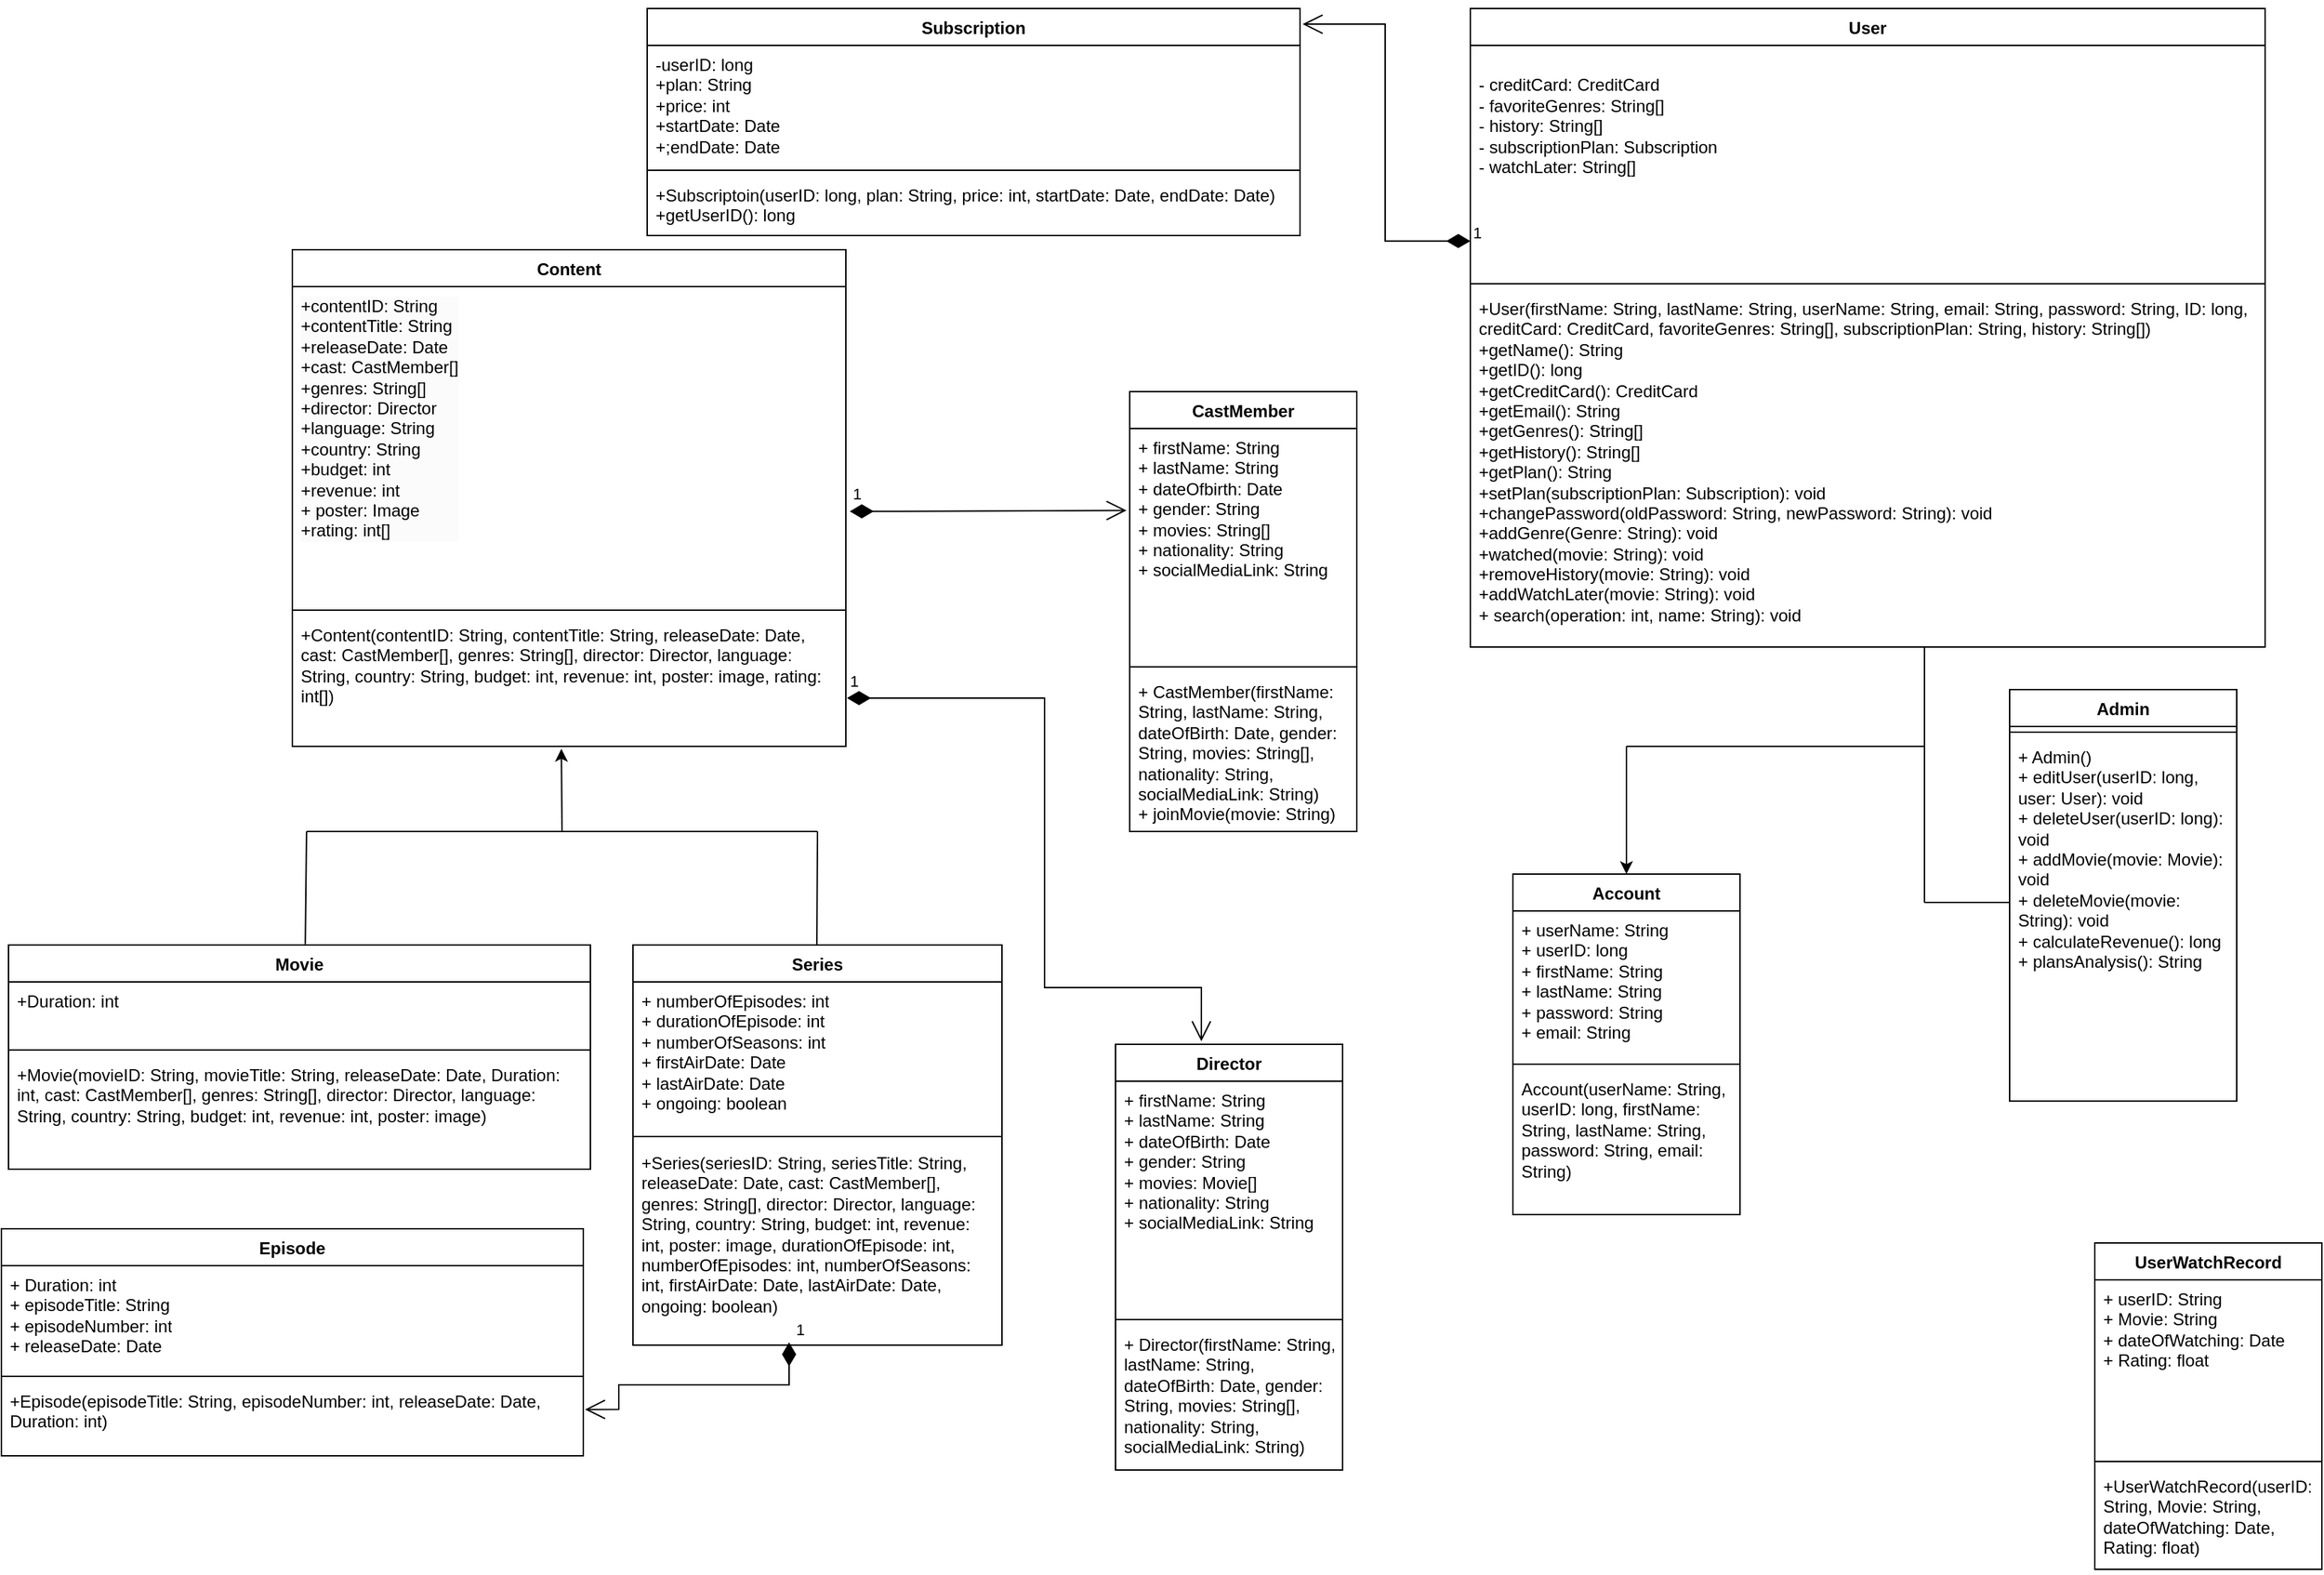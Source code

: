 <mxfile version="24.9.1">
  <diagram name="Page-1" id="9zU1XtcvFFmWDy-jE5Oj">
    <mxGraphModel grid="1" page="1" gridSize="10" guides="1" tooltips="1" connect="1" arrows="1" fold="1" pageScale="1" pageWidth="850" pageHeight="1100" math="0" shadow="0">
      <root>
        <mxCell id="0" />
        <mxCell id="1" parent="0" />
        <mxCell id="nbwgBH8t1MGItFkAhuZ3-1" value="User" style="swimlane;fontStyle=1;align=center;verticalAlign=top;childLayout=stackLayout;horizontal=1;startSize=26;horizontalStack=0;resizeParent=1;resizeParentMax=0;resizeLast=0;collapsible=1;marginBottom=0;whiteSpace=wrap;html=1;" vertex="1" parent="1">
          <mxGeometry x="200" y="50" width="560" height="450" as="geometry">
            <mxRectangle x="310" y="150" width="60" height="30" as="alternateBounds" />
          </mxGeometry>
        </mxCell>
        <mxCell id="nbwgBH8t1MGItFkAhuZ3-2" value="&lt;div&gt;&lt;br&gt;&lt;/div&gt;&lt;div&gt;- creditCard: CreditCard&lt;br&gt;&lt;/div&gt;&lt;div&gt;- favoriteGenres: String[]&lt;/div&gt;&lt;div&gt;- history: String[]&lt;/div&gt;&lt;div&gt;- subscriptionPlan: Subscription&lt;/div&gt;&lt;div&gt;- watchLater: String[]&lt;/div&gt;&lt;div style=&quot;display:none&quot; id=&quot;SDCloudData&quot;&gt;&lt;br&gt;&lt;/div&gt;" style="text;strokeColor=none;fillColor=none;align=left;verticalAlign=top;spacingLeft=4;spacingRight=4;overflow=hidden;rotatable=0;points=[[0,0.5],[1,0.5]];portConstraint=eastwest;whiteSpace=wrap;html=1;" vertex="1" parent="nbwgBH8t1MGItFkAhuZ3-1">
          <mxGeometry y="26" width="560" height="164" as="geometry" />
        </mxCell>
        <mxCell id="nbwgBH8t1MGItFkAhuZ3-3" value="" style="line;strokeWidth=1;fillColor=none;align=left;verticalAlign=middle;spacingTop=-1;spacingLeft=3;spacingRight=3;rotatable=0;labelPosition=right;points=[];portConstraint=eastwest;strokeColor=inherit;" vertex="1" parent="nbwgBH8t1MGItFkAhuZ3-1">
          <mxGeometry y="190" width="560" height="8" as="geometry" />
        </mxCell>
        <mxCell id="nbwgBH8t1MGItFkAhuZ3-4" value="&lt;div&gt;+User(firstName: String, lastName: String, userName: String, email: String, password: String, ID: long, creditCard: CreditCard, favoriteGenres: String[], subscriptionPlan: String, history: String[])&lt;/div&gt;&lt;div&gt;+getName(): String&lt;/div&gt;&lt;div&gt;+getID(): long&lt;/div&gt;&lt;div&gt;+getCreditCard(): CreditCard&lt;br&gt;&lt;/div&gt;&lt;div&gt;+getEmail(): String&lt;/div&gt;&lt;div&gt;+getGenres(): String[]&lt;/div&gt;&lt;div&gt;+getHistory(): String[]&lt;/div&gt;&lt;div&gt;+getPlan(): String&lt;br&gt;&lt;/div&gt;&lt;div&gt;+setPlan(subscriptionPlan: Subscription): void&lt;br&gt;&lt;/div&gt;&lt;div&gt;+changePassword(oldPassword: String, newPassword: String): void&lt;br&gt;&lt;/div&gt;&lt;div&gt;+addGenre(Genre: String): void&lt;/div&gt;&lt;div&gt;+watched(movie: String): void&lt;/div&gt;&lt;div&gt;+removeHistory(movie: String): void&lt;/div&gt;&lt;div&gt;+addWatchLater(movie: String): void&lt;br&gt;&lt;/div&gt;&lt;div&gt;+ search(operation: int, name: String): void&lt;/div&gt;&lt;div&gt;&lt;br&gt;&lt;/div&gt;" style="text;strokeColor=none;fillColor=none;align=left;verticalAlign=top;spacingLeft=4;spacingRight=4;overflow=hidden;rotatable=0;points=[[0,0.5],[1,0.5]];portConstraint=eastwest;whiteSpace=wrap;html=1;" vertex="1" parent="nbwgBH8t1MGItFkAhuZ3-1">
          <mxGeometry y="198" width="560" height="252" as="geometry" />
        </mxCell>
        <mxCell id="nbwgBH8t1MGItFkAhuZ3-7" value="Subscription" style="swimlane;fontStyle=1;align=center;verticalAlign=top;childLayout=stackLayout;horizontal=1;startSize=26;horizontalStack=0;resizeParent=1;resizeParentMax=0;resizeLast=0;collapsible=1;marginBottom=0;whiteSpace=wrap;html=1;" vertex="1" parent="1">
          <mxGeometry x="-380" y="50" width="460" height="160" as="geometry" />
        </mxCell>
        <mxCell id="nbwgBH8t1MGItFkAhuZ3-8" value="&lt;div&gt;-userID: long&lt;/div&gt;&lt;div&gt;+plan: String&lt;/div&gt;&lt;div&gt;+price: int&lt;/div&gt;&lt;div&gt;+startDate: Date&lt;/div&gt;&lt;div&gt;+;endDate: Date&lt;br&gt;&lt;/div&gt;" style="text;strokeColor=none;fillColor=none;align=left;verticalAlign=top;spacingLeft=4;spacingRight=4;overflow=hidden;rotatable=0;points=[[0,0.5],[1,0.5]];portConstraint=eastwest;whiteSpace=wrap;html=1;" vertex="1" parent="nbwgBH8t1MGItFkAhuZ3-7">
          <mxGeometry y="26" width="460" height="84" as="geometry" />
        </mxCell>
        <mxCell id="nbwgBH8t1MGItFkAhuZ3-9" value="" style="line;strokeWidth=1;fillColor=none;align=left;verticalAlign=middle;spacingTop=-1;spacingLeft=3;spacingRight=3;rotatable=0;labelPosition=right;points=[];portConstraint=eastwest;strokeColor=inherit;" vertex="1" parent="nbwgBH8t1MGItFkAhuZ3-7">
          <mxGeometry y="110" width="460" height="8" as="geometry" />
        </mxCell>
        <mxCell id="nbwgBH8t1MGItFkAhuZ3-10" value="&lt;div&gt;+Subscriptoin(userID: long, plan: String, price: int, startDate: Date, endDate: Date) &lt;br&gt;&lt;/div&gt;&lt;div&gt;+getUserID(): long&lt;/div&gt;" style="text;strokeColor=none;fillColor=none;align=left;verticalAlign=top;spacingLeft=4;spacingRight=4;overflow=hidden;rotatable=0;points=[[0,0.5],[1,0.5]];portConstraint=eastwest;whiteSpace=wrap;html=1;" vertex="1" parent="nbwgBH8t1MGItFkAhuZ3-7">
          <mxGeometry y="118" width="460" height="42" as="geometry" />
        </mxCell>
        <mxCell id="nbwgBH8t1MGItFkAhuZ3-23" value="1" style="endArrow=open;html=1;endSize=12;startArrow=diamondThin;startSize=14;startFill=1;edgeStyle=orthogonalEdgeStyle;align=left;verticalAlign=bottom;rounded=0;entryX=1.004;entryY=0.069;entryDx=0;entryDy=0;entryPerimeter=0;exitX=0;exitY=0.841;exitDx=0;exitDy=0;exitPerimeter=0;" edge="1" parent="1" target="nbwgBH8t1MGItFkAhuZ3-7" source="nbwgBH8t1MGItFkAhuZ3-2">
          <mxGeometry x="-1" y="3" relative="1" as="geometry">
            <mxPoint x="210.12" y="110" as="sourcePoint" />
            <mxPoint x="80.0" y="60.08" as="targetPoint" />
          </mxGeometry>
        </mxCell>
        <mxCell id="nbwgBH8t1MGItFkAhuZ3-25" value="Movie" style="swimlane;fontStyle=1;align=center;verticalAlign=top;childLayout=stackLayout;horizontal=1;startSize=26;horizontalStack=0;resizeParent=1;resizeParentMax=0;resizeLast=0;collapsible=1;marginBottom=0;whiteSpace=wrap;html=1;" vertex="1" parent="1">
          <mxGeometry x="-830" y="710" width="410" height="158" as="geometry" />
        </mxCell>
        <mxCell id="nbwgBH8t1MGItFkAhuZ3-26" value="&lt;div&gt;&lt;span style=&quot;background-color: initial;&quot;&gt;+Duration: int&lt;/span&gt;&lt;/div&gt;&lt;div&gt;&lt;br&gt;&lt;/div&gt;" style="text;strokeColor=none;fillColor=none;align=left;verticalAlign=top;spacingLeft=4;spacingRight=4;overflow=hidden;rotatable=0;points=[[0,0.5],[1,0.5]];portConstraint=eastwest;whiteSpace=wrap;html=1;" vertex="1" parent="nbwgBH8t1MGItFkAhuZ3-25">
          <mxGeometry y="26" width="410" height="44" as="geometry" />
        </mxCell>
        <mxCell id="nbwgBH8t1MGItFkAhuZ3-27" value="" style="line;strokeWidth=1;fillColor=none;align=left;verticalAlign=middle;spacingTop=-1;spacingLeft=3;spacingRight=3;rotatable=0;labelPosition=right;points=[];portConstraint=eastwest;strokeColor=inherit;" vertex="1" parent="nbwgBH8t1MGItFkAhuZ3-25">
          <mxGeometry y="70" width="410" height="8" as="geometry" />
        </mxCell>
        <mxCell id="nbwgBH8t1MGItFkAhuZ3-28" value="&lt;div&gt;+Movie(movieID: String, movieTitle: String, releaseDate: Date, Duration: int, cast: CastMember[], genres: String[], director: Director, language: String, country: String, budget: int, revenue: int, poster: image)&lt;/div&gt;&lt;div&gt;&lt;br&gt;&lt;/div&gt;" style="text;strokeColor=none;fillColor=none;align=left;verticalAlign=top;spacingLeft=4;spacingRight=4;overflow=hidden;rotatable=0;points=[[0,0.5],[1,0.5]];portConstraint=eastwest;whiteSpace=wrap;html=1;" vertex="1" parent="nbwgBH8t1MGItFkAhuZ3-25">
          <mxGeometry y="78" width="410" height="80" as="geometry" />
        </mxCell>
        <mxCell id="7Ozxp1BlVFNVMCUP24Y6-1" value="CastMember" style="swimlane;fontStyle=1;align=center;verticalAlign=top;childLayout=stackLayout;horizontal=1;startSize=26;horizontalStack=0;resizeParent=1;resizeParentMax=0;resizeLast=0;collapsible=1;marginBottom=0;whiteSpace=wrap;html=1;" vertex="1" parent="1">
          <mxGeometry x="-40" y="320" width="160" height="310" as="geometry" />
        </mxCell>
        <mxCell id="7Ozxp1BlVFNVMCUP24Y6-2" value="+ firstName: String&lt;div&gt;+ lastName: String&lt;/div&gt;&lt;div&gt;+ dateOfbirth: Date&lt;/div&gt;&lt;div&gt;+ gender: String&lt;/div&gt;&lt;div&gt;+ movies: String[]&lt;/div&gt;&lt;div&gt;+ nationality: String&lt;/div&gt;&lt;div&gt;+ socialMediaLink: String&lt;/div&gt;&lt;div&gt;&lt;br&gt;&lt;/div&gt;" style="text;strokeColor=none;fillColor=none;align=left;verticalAlign=top;spacingLeft=4;spacingRight=4;overflow=hidden;rotatable=0;points=[[0,0.5],[1,0.5]];portConstraint=eastwest;whiteSpace=wrap;html=1;" vertex="1" parent="7Ozxp1BlVFNVMCUP24Y6-1">
          <mxGeometry y="26" width="160" height="164" as="geometry" />
        </mxCell>
        <mxCell id="7Ozxp1BlVFNVMCUP24Y6-3" value="" style="line;strokeWidth=1;fillColor=none;align=left;verticalAlign=middle;spacingTop=-1;spacingLeft=3;spacingRight=3;rotatable=0;labelPosition=right;points=[];portConstraint=eastwest;strokeColor=inherit;" vertex="1" parent="7Ozxp1BlVFNVMCUP24Y6-1">
          <mxGeometry y="190" width="160" height="8" as="geometry" />
        </mxCell>
        <mxCell id="7Ozxp1BlVFNVMCUP24Y6-4" value="+ CastMember(firstName: String, lastName: String, dateOfBirth: Date, gender: String, movies: String[], nationality: String, socialMediaLink: String)&lt;div&gt;+ joinMovie(movie: String)&lt;br&gt;&lt;div&gt;&lt;br&gt;&lt;/div&gt;&lt;/div&gt;" style="text;strokeColor=none;fillColor=none;align=left;verticalAlign=top;spacingLeft=4;spacingRight=4;overflow=hidden;rotatable=0;points=[[0,0.5],[1,0.5]];portConstraint=eastwest;whiteSpace=wrap;html=1;" vertex="1" parent="7Ozxp1BlVFNVMCUP24Y6-1">
          <mxGeometry y="198" width="160" height="112" as="geometry" />
        </mxCell>
        <mxCell id="7Ozxp1BlVFNVMCUP24Y6-5" value="Director" style="swimlane;fontStyle=1;align=center;verticalAlign=top;childLayout=stackLayout;horizontal=1;startSize=26;horizontalStack=0;resizeParent=1;resizeParentMax=0;resizeLast=0;collapsible=1;marginBottom=0;whiteSpace=wrap;html=1;" vertex="1" parent="1">
          <mxGeometry x="-50" y="780" width="160" height="300" as="geometry" />
        </mxCell>
        <mxCell id="7Ozxp1BlVFNVMCUP24Y6-6" value="+ firstName: String&lt;div&gt;+ lastName: String&lt;/div&gt;&lt;div&gt;+ dateOfBirth: Date&lt;/div&gt;&lt;div&gt;+ gender: String&lt;/div&gt;&lt;div&gt;+ movies: Movie[]&lt;/div&gt;&lt;div&gt;+ nationality: String&lt;/div&gt;&lt;div&gt;+ socialMediaLink: String&lt;/div&gt;" style="text;strokeColor=none;fillColor=none;align=left;verticalAlign=top;spacingLeft=4;spacingRight=4;overflow=hidden;rotatable=0;points=[[0,0.5],[1,0.5]];portConstraint=eastwest;whiteSpace=wrap;html=1;" vertex="1" parent="7Ozxp1BlVFNVMCUP24Y6-5">
          <mxGeometry y="26" width="160" height="164" as="geometry" />
        </mxCell>
        <mxCell id="7Ozxp1BlVFNVMCUP24Y6-7" value="" style="line;strokeWidth=1;fillColor=none;align=left;verticalAlign=middle;spacingTop=-1;spacingLeft=3;spacingRight=3;rotatable=0;labelPosition=right;points=[];portConstraint=eastwest;strokeColor=inherit;" vertex="1" parent="7Ozxp1BlVFNVMCUP24Y6-5">
          <mxGeometry y="190" width="160" height="8" as="geometry" />
        </mxCell>
        <mxCell id="7Ozxp1BlVFNVMCUP24Y6-8" value="+ Director(firstName: String, lastName: String, dateOfBirth: Date, gender: String, movies: String[], nationality: String, socialMediaLink: String)&lt;div&gt;&lt;br&gt;&lt;/div&gt;" style="text;strokeColor=none;fillColor=none;align=left;verticalAlign=top;spacingLeft=4;spacingRight=4;overflow=hidden;rotatable=0;points=[[0,0.5],[1,0.5]];portConstraint=eastwest;whiteSpace=wrap;html=1;" vertex="1" parent="7Ozxp1BlVFNVMCUP24Y6-5">
          <mxGeometry y="198" width="160" height="102" as="geometry" />
        </mxCell>
        <mxCell id="7Ozxp1BlVFNVMCUP24Y6-12" value="UserWatchRecord" style="swimlane;fontStyle=1;align=center;verticalAlign=top;childLayout=stackLayout;horizontal=1;startSize=26;horizontalStack=0;resizeParent=1;resizeParentMax=0;resizeLast=0;collapsible=1;marginBottom=0;whiteSpace=wrap;html=1;" vertex="1" parent="1">
          <mxGeometry x="640" y="920" width="160" height="230" as="geometry" />
        </mxCell>
        <mxCell id="7Ozxp1BlVFNVMCUP24Y6-13" value="+ userID: String&lt;div&gt;+ Movie: String&lt;/div&gt;&lt;div&gt;+ dateOfWatching: Date&lt;/div&gt;&lt;div&gt;+ Rating: float&lt;/div&gt;" style="text;strokeColor=none;fillColor=none;align=left;verticalAlign=top;spacingLeft=4;spacingRight=4;overflow=hidden;rotatable=0;points=[[0,0.5],[1,0.5]];portConstraint=eastwest;whiteSpace=wrap;html=1;" vertex="1" parent="7Ozxp1BlVFNVMCUP24Y6-12">
          <mxGeometry y="26" width="160" height="124" as="geometry" />
        </mxCell>
        <mxCell id="7Ozxp1BlVFNVMCUP24Y6-14" value="" style="line;strokeWidth=1;fillColor=none;align=left;verticalAlign=middle;spacingTop=-1;spacingLeft=3;spacingRight=3;rotatable=0;labelPosition=right;points=[];portConstraint=eastwest;strokeColor=inherit;" vertex="1" parent="7Ozxp1BlVFNVMCUP24Y6-12">
          <mxGeometry y="150" width="160" height="8" as="geometry" />
        </mxCell>
        <mxCell id="7Ozxp1BlVFNVMCUP24Y6-15" value="+UserWatchRecord(userID: String, Movie: String, dateOfWatching: Date, Rating: float)" style="text;strokeColor=none;fillColor=none;align=left;verticalAlign=top;spacingLeft=4;spacingRight=4;overflow=hidden;rotatable=0;points=[[0,0.5],[1,0.5]];portConstraint=eastwest;whiteSpace=wrap;html=1;" vertex="1" parent="7Ozxp1BlVFNVMCUP24Y6-12">
          <mxGeometry y="158" width="160" height="72" as="geometry" />
        </mxCell>
        <mxCell id="7Ozxp1BlVFNVMCUP24Y6-16" value="Account" style="swimlane;fontStyle=1;align=center;verticalAlign=top;childLayout=stackLayout;horizontal=1;startSize=26;horizontalStack=0;resizeParent=1;resizeParentMax=0;resizeLast=0;collapsible=1;marginBottom=0;whiteSpace=wrap;html=1;" vertex="1" parent="1">
          <mxGeometry x="230" y="660" width="160" height="240" as="geometry" />
        </mxCell>
        <mxCell id="7Ozxp1BlVFNVMCUP24Y6-17" value="+ userName: String&lt;div&gt;+ userID: long&lt;/div&gt;&lt;div&gt;+ firstName: String&lt;/div&gt;&lt;div&gt;+ lastName: String&lt;/div&gt;&lt;div&gt;+ password: String&lt;/div&gt;&lt;div&gt;+ email: String&lt;/div&gt;" style="text;strokeColor=none;fillColor=none;align=left;verticalAlign=top;spacingLeft=4;spacingRight=4;overflow=hidden;rotatable=0;points=[[0,0.5],[1,0.5]];portConstraint=eastwest;whiteSpace=wrap;html=1;" vertex="1" parent="7Ozxp1BlVFNVMCUP24Y6-16">
          <mxGeometry y="26" width="160" height="104" as="geometry" />
        </mxCell>
        <mxCell id="7Ozxp1BlVFNVMCUP24Y6-18" value="" style="line;strokeWidth=1;fillColor=none;align=left;verticalAlign=middle;spacingTop=-1;spacingLeft=3;spacingRight=3;rotatable=0;labelPosition=right;points=[];portConstraint=eastwest;strokeColor=inherit;" vertex="1" parent="7Ozxp1BlVFNVMCUP24Y6-16">
          <mxGeometry y="130" width="160" height="8" as="geometry" />
        </mxCell>
        <mxCell id="7Ozxp1BlVFNVMCUP24Y6-19" value="Account(userName: String, userID: long, firstName: String, lastName: String, password: String, email: String)" style="text;strokeColor=none;fillColor=none;align=left;verticalAlign=top;spacingLeft=4;spacingRight=4;overflow=hidden;rotatable=0;points=[[0,0.5],[1,0.5]];portConstraint=eastwest;whiteSpace=wrap;html=1;" vertex="1" parent="7Ozxp1BlVFNVMCUP24Y6-16">
          <mxGeometry y="138" width="160" height="102" as="geometry" />
        </mxCell>
        <mxCell id="7Ozxp1BlVFNVMCUP24Y6-20" value="Admin" style="swimlane;fontStyle=1;align=center;verticalAlign=top;childLayout=stackLayout;horizontal=1;startSize=26;horizontalStack=0;resizeParent=1;resizeParentMax=0;resizeLast=0;collapsible=1;marginBottom=0;whiteSpace=wrap;html=1;" vertex="1" parent="1">
          <mxGeometry x="580" y="530" width="160" height="290" as="geometry" />
        </mxCell>
        <mxCell id="7Ozxp1BlVFNVMCUP24Y6-22" value="" style="line;strokeWidth=1;fillColor=none;align=left;verticalAlign=middle;spacingTop=-1;spacingLeft=3;spacingRight=3;rotatable=0;labelPosition=right;points=[];portConstraint=eastwest;strokeColor=inherit;" vertex="1" parent="7Ozxp1BlVFNVMCUP24Y6-20">
          <mxGeometry y="26" width="160" height="8" as="geometry" />
        </mxCell>
        <mxCell id="7Ozxp1BlVFNVMCUP24Y6-23" value="+ Admin()&lt;div&gt;+ editUser(userID: long, user: User): void&lt;/div&gt;&lt;div&gt;+ deleteUser(userID: long): void&lt;/div&gt;&lt;div&gt;+ addMovie(movie: Movie): void&lt;/div&gt;&lt;div&gt;+ deleteMovie(movie: String): void&lt;/div&gt;&lt;div&gt;+ calculateRevenue(): long&lt;/div&gt;&lt;div&gt;+ plansAnalysis(): String&amp;nbsp;&lt;/div&gt;" style="text;strokeColor=none;fillColor=none;align=left;verticalAlign=top;spacingLeft=4;spacingRight=4;overflow=hidden;rotatable=0;points=[[0,0.5],[1,0.5]];portConstraint=eastwest;whiteSpace=wrap;html=1;" vertex="1" parent="7Ozxp1BlVFNVMCUP24Y6-20">
          <mxGeometry y="34" width="160" height="256" as="geometry" />
        </mxCell>
        <mxCell id="EzwCkaY9uYodPQmVns6a-1" value="Content" style="swimlane;fontStyle=1;align=center;verticalAlign=top;childLayout=stackLayout;horizontal=1;startSize=26;horizontalStack=0;resizeParent=1;resizeParentMax=0;resizeLast=0;collapsible=1;marginBottom=0;whiteSpace=wrap;html=1;" vertex="1" parent="1">
          <mxGeometry x="-630" y="220" width="390" height="350" as="geometry" />
        </mxCell>
        <mxCell id="EzwCkaY9uYodPQmVns6a-2" value="&lt;div style=&quot;forced-color-adjust: none; color: rgb(0, 0, 0); font-family: Helvetica; font-size: 12px; font-style: normal; font-variant-ligatures: normal; font-variant-caps: normal; font-weight: 400; letter-spacing: normal; orphans: 2; text-align: left; text-indent: 0px; text-transform: none; widows: 2; word-spacing: 0px; -webkit-text-stroke-width: 0px; white-space: normal; background-color: rgb(251, 251, 251); text-decoration-thickness: initial; text-decoration-style: initial; text-decoration-color: initial;&quot;&gt;+contentID: String&lt;/div&gt;&lt;div style=&quot;forced-color-adjust: none; color: rgb(0, 0, 0); font-family: Helvetica; font-size: 12px; font-style: normal; font-variant-ligatures: normal; font-variant-caps: normal; font-weight: 400; letter-spacing: normal; orphans: 2; text-align: left; text-indent: 0px; text-transform: none; widows: 2; word-spacing: 0px; -webkit-text-stroke-width: 0px; white-space: normal; background-color: rgb(251, 251, 251); text-decoration-thickness: initial; text-decoration-style: initial; text-decoration-color: initial;&quot;&gt;+contentTitle: String&lt;/div&gt;&lt;div style=&quot;forced-color-adjust: none; color: rgb(0, 0, 0); font-family: Helvetica; font-size: 12px; font-style: normal; font-variant-ligatures: normal; font-variant-caps: normal; font-weight: 400; letter-spacing: normal; orphans: 2; text-align: left; text-indent: 0px; text-transform: none; widows: 2; word-spacing: 0px; -webkit-text-stroke-width: 0px; white-space: normal; background-color: rgb(251, 251, 251); text-decoration-thickness: initial; text-decoration-style: initial; text-decoration-color: initial;&quot;&gt;+releaseDate: Date&lt;/div&gt;&lt;div style=&quot;forced-color-adjust: none; color: rgb(0, 0, 0); font-family: Helvetica; font-size: 12px; font-style: normal; font-variant-ligatures: normal; font-variant-caps: normal; font-weight: 400; letter-spacing: normal; orphans: 2; text-align: left; text-indent: 0px; text-transform: none; widows: 2; word-spacing: 0px; -webkit-text-stroke-width: 0px; white-space: normal; background-color: rgb(251, 251, 251); text-decoration-thickness: initial; text-decoration-style: initial; text-decoration-color: initial;&quot;&gt;+cast: CastMember[]&lt;/div&gt;&lt;div style=&quot;forced-color-adjust: none; color: rgb(0, 0, 0); font-family: Helvetica; font-size: 12px; font-style: normal; font-variant-ligatures: normal; font-variant-caps: normal; font-weight: 400; letter-spacing: normal; orphans: 2; text-align: left; text-indent: 0px; text-transform: none; widows: 2; word-spacing: 0px; -webkit-text-stroke-width: 0px; white-space: normal; background-color: rgb(251, 251, 251); text-decoration-thickness: initial; text-decoration-style: initial; text-decoration-color: initial;&quot;&gt;+genres: String[]&lt;/div&gt;&lt;div style=&quot;forced-color-adjust: none; color: rgb(0, 0, 0); font-family: Helvetica; font-size: 12px; font-style: normal; font-variant-ligatures: normal; font-variant-caps: normal; font-weight: 400; letter-spacing: normal; orphans: 2; text-align: left; text-indent: 0px; text-transform: none; widows: 2; word-spacing: 0px; -webkit-text-stroke-width: 0px; white-space: normal; background-color: rgb(251, 251, 251); text-decoration-thickness: initial; text-decoration-style: initial; text-decoration-color: initial;&quot;&gt;+director: Director&lt;/div&gt;&lt;div style=&quot;forced-color-adjust: none; color: rgb(0, 0, 0); font-family: Helvetica; font-size: 12px; font-style: normal; font-variant-ligatures: normal; font-variant-caps: normal; font-weight: 400; letter-spacing: normal; orphans: 2; text-align: left; text-indent: 0px; text-transform: none; widows: 2; word-spacing: 0px; -webkit-text-stroke-width: 0px; white-space: normal; background-color: rgb(251, 251, 251); text-decoration-thickness: initial; text-decoration-style: initial; text-decoration-color: initial;&quot;&gt;+language: String&lt;/div&gt;&lt;div style=&quot;forced-color-adjust: none; color: rgb(0, 0, 0); font-family: Helvetica; font-size: 12px; font-style: normal; font-variant-ligatures: normal; font-variant-caps: normal; font-weight: 400; letter-spacing: normal; orphans: 2; text-align: left; text-indent: 0px; text-transform: none; widows: 2; word-spacing: 0px; -webkit-text-stroke-width: 0px; white-space: normal; background-color: rgb(251, 251, 251); text-decoration-thickness: initial; text-decoration-style: initial; text-decoration-color: initial;&quot;&gt;+country: String&lt;/div&gt;&lt;div style=&quot;forced-color-adjust: none; color: rgb(0, 0, 0); font-family: Helvetica; font-size: 12px; font-style: normal; font-variant-ligatures: normal; font-variant-caps: normal; font-weight: 400; letter-spacing: normal; orphans: 2; text-align: left; text-indent: 0px; text-transform: none; widows: 2; word-spacing: 0px; -webkit-text-stroke-width: 0px; white-space: normal; background-color: rgb(251, 251, 251); text-decoration-thickness: initial; text-decoration-style: initial; text-decoration-color: initial;&quot;&gt;+budget: int&lt;/div&gt;&lt;div style=&quot;forced-color-adjust: none; color: rgb(0, 0, 0); font-family: Helvetica; font-size: 12px; font-style: normal; font-variant-ligatures: normal; font-variant-caps: normal; font-weight: 400; letter-spacing: normal; orphans: 2; text-align: left; text-indent: 0px; text-transform: none; widows: 2; word-spacing: 0px; -webkit-text-stroke-width: 0px; white-space: normal; background-color: rgb(251, 251, 251); text-decoration-thickness: initial; text-decoration-style: initial; text-decoration-color: initial;&quot;&gt;+revenue: int&lt;/div&gt;&lt;div style=&quot;forced-color-adjust: none; color: rgb(0, 0, 0); font-family: Helvetica; font-size: 12px; font-style: normal; font-variant-ligatures: normal; font-variant-caps: normal; font-weight: 400; letter-spacing: normal; orphans: 2; text-align: left; text-indent: 0px; text-transform: none; widows: 2; word-spacing: 0px; -webkit-text-stroke-width: 0px; white-space: normal; background-color: rgb(251, 251, 251); text-decoration-thickness: initial; text-decoration-style: initial; text-decoration-color: initial;&quot;&gt;+ poster: Image&lt;/div&gt;&lt;div style=&quot;forced-color-adjust: none; color: rgb(0, 0, 0); font-family: Helvetica; font-size: 12px; font-style: normal; font-variant-ligatures: normal; font-variant-caps: normal; font-weight: 400; letter-spacing: normal; orphans: 2; text-align: left; text-indent: 0px; text-transform: none; widows: 2; word-spacing: 0px; -webkit-text-stroke-width: 0px; white-space: normal; background-color: rgb(251, 251, 251); text-decoration-thickness: initial; text-decoration-style: initial; text-decoration-color: initial;&quot;&gt;+rating: int[]&lt;/div&gt;&lt;div&gt;&lt;br&gt;&lt;/div&gt;" style="text;strokeColor=none;fillColor=none;align=left;verticalAlign=top;spacingLeft=4;spacingRight=4;overflow=hidden;rotatable=0;points=[[0,0.5],[1,0.5]];portConstraint=eastwest;whiteSpace=wrap;html=1;" vertex="1" parent="EzwCkaY9uYodPQmVns6a-1">
          <mxGeometry y="26" width="390" height="224" as="geometry" />
        </mxCell>
        <mxCell id="EzwCkaY9uYodPQmVns6a-3" value="" style="line;strokeWidth=1;fillColor=none;align=left;verticalAlign=middle;spacingTop=-1;spacingLeft=3;spacingRight=3;rotatable=0;labelPosition=right;points=[];portConstraint=eastwest;strokeColor=inherit;" vertex="1" parent="EzwCkaY9uYodPQmVns6a-1">
          <mxGeometry y="250" width="390" height="8" as="geometry" />
        </mxCell>
        <mxCell id="EzwCkaY9uYodPQmVns6a-11" value="&lt;div&gt;+Content(contentID: String, contentTitle: String, releaseDate: Date, cast: CastMember[], genres: String[], director: Director, language: String, country: String, budget: int, revenue: int, poster: image, rating: int[])&lt;/div&gt;&lt;div&gt;&lt;br&gt;&lt;/div&gt;" style="text;strokeColor=none;fillColor=none;align=left;verticalAlign=top;spacingLeft=4;spacingRight=4;overflow=hidden;rotatable=0;points=[[0,0.5],[1,0.5]];portConstraint=eastwest;whiteSpace=wrap;html=1;" vertex="1" parent="EzwCkaY9uYodPQmVns6a-1">
          <mxGeometry y="258" width="390" height="92" as="geometry" />
        </mxCell>
        <mxCell id="EzwCkaY9uYodPQmVns6a-5" value="Series" style="swimlane;fontStyle=1;align=center;verticalAlign=top;childLayout=stackLayout;horizontal=1;startSize=26;horizontalStack=0;resizeParent=1;resizeParentMax=0;resizeLast=0;collapsible=1;marginBottom=0;whiteSpace=wrap;html=1;" vertex="1" parent="1">
          <mxGeometry x="-390" y="710" width="260" height="282" as="geometry" />
        </mxCell>
        <mxCell id="EzwCkaY9uYodPQmVns6a-6" value="+ numberOfEpisodes: int&lt;div&gt;+ durationOfEpisode: int&lt;br&gt;+ numberOfSeasons: int&lt;/div&gt;&lt;div&gt;+ firstAirDate: Date&lt;/div&gt;&lt;div&gt;+ lastAirDate: Date&lt;/div&gt;&lt;div&gt;+ ongoing: boolean&lt;/div&gt;" style="text;strokeColor=none;fillColor=none;align=left;verticalAlign=top;spacingLeft=4;spacingRight=4;overflow=hidden;rotatable=0;points=[[0,0.5],[1,0.5]];portConstraint=eastwest;whiteSpace=wrap;html=1;" vertex="1" parent="EzwCkaY9uYodPQmVns6a-5">
          <mxGeometry y="26" width="260" height="104" as="geometry" />
        </mxCell>
        <mxCell id="EzwCkaY9uYodPQmVns6a-7" value="" style="line;strokeWidth=1;fillColor=none;align=left;verticalAlign=middle;spacingTop=-1;spacingLeft=3;spacingRight=3;rotatable=0;labelPosition=right;points=[];portConstraint=eastwest;strokeColor=inherit;" vertex="1" parent="EzwCkaY9uYodPQmVns6a-5">
          <mxGeometry y="130" width="260" height="10" as="geometry" />
        </mxCell>
        <mxCell id="EzwCkaY9uYodPQmVns6a-9" value="&lt;div&gt;+Series(seriesID: String, seriesTitle: String, releaseDate: Date, cast: CastMember[], genres: String[], director: Director, language: String, country: String, budget: int, revenue: int, poster: image, durationOfEpisode: int, numberOfEpisodes: int, numberOfSeasons: int, firstAirDate: Date, lastAirDate: Date, ongoing: boolean)&lt;/div&gt;&lt;div&gt;&lt;br&gt;&lt;/div&gt;" style="text;strokeColor=none;fillColor=none;align=left;verticalAlign=top;spacingLeft=4;spacingRight=4;overflow=hidden;rotatable=0;points=[[0,0.5],[1,0.5]];portConstraint=eastwest;whiteSpace=wrap;html=1;" vertex="1" parent="EzwCkaY9uYodPQmVns6a-5">
          <mxGeometry y="140" width="260" height="142" as="geometry" />
        </mxCell>
        <mxCell id="EzwCkaY9uYodPQmVns6a-13" value="" style="endArrow=none;html=1;rounded=0;exitX=0.51;exitY=-0.004;exitDx=0;exitDy=0;exitPerimeter=0;" edge="1" parent="1" source="nbwgBH8t1MGItFkAhuZ3-25">
          <mxGeometry width="50" height="50" relative="1" as="geometry">
            <mxPoint x="-627.61" y="710" as="sourcePoint" />
            <mxPoint x="-620" y="630" as="targetPoint" />
          </mxGeometry>
        </mxCell>
        <mxCell id="EzwCkaY9uYodPQmVns6a-14" value="" style="endArrow=none;html=1;rounded=0;" edge="1" parent="1">
          <mxGeometry width="50" height="50" relative="1" as="geometry">
            <mxPoint x="-260.43" y="710" as="sourcePoint" />
            <mxPoint x="-260" y="630" as="targetPoint" />
          </mxGeometry>
        </mxCell>
        <mxCell id="EzwCkaY9uYodPQmVns6a-15" value="" style="endArrow=none;html=1;rounded=0;" edge="1" parent="1">
          <mxGeometry width="50" height="50" relative="1" as="geometry">
            <mxPoint x="-620" y="630" as="sourcePoint" />
            <mxPoint x="-260" y="630" as="targetPoint" />
          </mxGeometry>
        </mxCell>
        <mxCell id="EzwCkaY9uYodPQmVns6a-16" value="" style="endArrow=classic;html=1;rounded=0;entryX=0.486;entryY=1.019;entryDx=0;entryDy=0;entryPerimeter=0;" edge="1" parent="1" target="EzwCkaY9uYodPQmVns6a-11">
          <mxGeometry width="50" height="50" relative="1" as="geometry">
            <mxPoint x="-440" y="630" as="sourcePoint" />
            <mxPoint x="-470" y="580" as="targetPoint" />
          </mxGeometry>
        </mxCell>
        <mxCell id="EzwCkaY9uYodPQmVns6a-17" value="Episode" style="swimlane;fontStyle=1;align=center;verticalAlign=top;childLayout=stackLayout;horizontal=1;startSize=26;horizontalStack=0;resizeParent=1;resizeParentMax=0;resizeLast=0;collapsible=1;marginBottom=0;whiteSpace=wrap;html=1;" vertex="1" parent="1">
          <mxGeometry x="-835" y="910" width="410" height="160" as="geometry" />
        </mxCell>
        <mxCell id="EzwCkaY9uYodPQmVns6a-18" value="&lt;div&gt;&lt;span style=&quot;background-color: initial;&quot;&gt;+ Duration: int&lt;/span&gt;&lt;/div&gt;&lt;div&gt;+ episodeTitle: String&lt;/div&gt;&lt;div&gt;+ episodeNumber: int&lt;/div&gt;&lt;div&gt;+ releaseDate: Date&lt;/div&gt;" style="text;strokeColor=none;fillColor=none;align=left;verticalAlign=top;spacingLeft=4;spacingRight=4;overflow=hidden;rotatable=0;points=[[0,0.5],[1,0.5]];portConstraint=eastwest;whiteSpace=wrap;html=1;" vertex="1" parent="EzwCkaY9uYodPQmVns6a-17">
          <mxGeometry y="26" width="410" height="74" as="geometry" />
        </mxCell>
        <mxCell id="EzwCkaY9uYodPQmVns6a-19" value="" style="line;strokeWidth=1;fillColor=none;align=left;verticalAlign=middle;spacingTop=-1;spacingLeft=3;spacingRight=3;rotatable=0;labelPosition=right;points=[];portConstraint=eastwest;strokeColor=inherit;" vertex="1" parent="EzwCkaY9uYodPQmVns6a-17">
          <mxGeometry y="100" width="410" height="8" as="geometry" />
        </mxCell>
        <mxCell id="EzwCkaY9uYodPQmVns6a-20" value="&lt;div&gt;+Episode(episodeTitle: String, episodeNumber: int, releaseDate: Date, Duration: int)&lt;/div&gt;&lt;div&gt;&lt;br&gt;&lt;/div&gt;" style="text;strokeColor=none;fillColor=none;align=left;verticalAlign=top;spacingLeft=4;spacingRight=4;overflow=hidden;rotatable=0;points=[[0,0.5],[1,0.5]];portConstraint=eastwest;whiteSpace=wrap;html=1;" vertex="1" parent="EzwCkaY9uYodPQmVns6a-17">
          <mxGeometry y="108" width="410" height="52" as="geometry" />
        </mxCell>
        <mxCell id="EzwCkaY9uYodPQmVns6a-21" value="1" style="endArrow=open;html=1;endSize=12;startArrow=diamondThin;startSize=14;startFill=1;edgeStyle=orthogonalEdgeStyle;align=left;verticalAlign=bottom;rounded=0;exitX=0.423;exitY=0.986;exitDx=0;exitDy=0;exitPerimeter=0;entryX=1.003;entryY=0.372;entryDx=0;entryDy=0;entryPerimeter=0;" edge="1" parent="1" source="EzwCkaY9uYodPQmVns6a-9" target="EzwCkaY9uYodPQmVns6a-20">
          <mxGeometry x="-1" y="3" relative="1" as="geometry">
            <mxPoint x="-280" y="1030" as="sourcePoint" />
            <mxPoint x="-400" y="1040" as="targetPoint" />
            <Array as="points">
              <mxPoint x="-280" y="1020" />
              <mxPoint x="-400" y="1020" />
              <mxPoint x="-400" y="1037" />
            </Array>
          </mxGeometry>
        </mxCell>
        <mxCell id="EzwCkaY9uYodPQmVns6a-23" value="" style="endArrow=none;html=1;rounded=0;exitX=0.532;exitY=1.017;exitDx=0;exitDy=0;exitPerimeter=0;" edge="1" parent="1">
          <mxGeometry width="50" height="50" relative="1" as="geometry">
            <mxPoint x="520.0" y="500.004" as="sourcePoint" />
            <mxPoint x="520" y="680" as="targetPoint" />
          </mxGeometry>
        </mxCell>
        <mxCell id="EzwCkaY9uYodPQmVns6a-24" value="" style="endArrow=none;html=1;rounded=0;" edge="1" parent="1">
          <mxGeometry width="50" height="50" relative="1" as="geometry">
            <mxPoint x="520" y="680" as="sourcePoint" />
            <mxPoint x="580" y="680" as="targetPoint" />
          </mxGeometry>
        </mxCell>
        <mxCell id="EzwCkaY9uYodPQmVns6a-25" value="" style="endArrow=none;html=1;rounded=0;" edge="1" parent="1">
          <mxGeometry width="50" height="50" relative="1" as="geometry">
            <mxPoint x="310" y="570" as="sourcePoint" />
            <mxPoint x="520" y="570" as="targetPoint" />
          </mxGeometry>
        </mxCell>
        <mxCell id="EzwCkaY9uYodPQmVns6a-26" value="" style="endArrow=classic;html=1;rounded=0;entryX=0.5;entryY=0;entryDx=0;entryDy=0;" edge="1" parent="1" target="7Ozxp1BlVFNVMCUP24Y6-16">
          <mxGeometry width="50" height="50" relative="1" as="geometry">
            <mxPoint x="310" y="570" as="sourcePoint" />
            <mxPoint x="320" y="580" as="targetPoint" />
          </mxGeometry>
        </mxCell>
        <mxCell id="EzwCkaY9uYodPQmVns6a-28" value="1" style="endArrow=open;html=1;endSize=12;startArrow=diamondThin;startSize=14;startFill=1;edgeStyle=orthogonalEdgeStyle;align=left;verticalAlign=bottom;rounded=0;exitX=1.007;exitY=0.707;exitDx=0;exitDy=0;exitPerimeter=0;entryX=-0.014;entryY=0.352;entryDx=0;entryDy=0;entryPerimeter=0;" edge="1" parent="1" source="EzwCkaY9uYodPQmVns6a-2" target="7Ozxp1BlVFNVMCUP24Y6-2">
          <mxGeometry x="-1" y="3" relative="1" as="geometry">
            <mxPoint x="150" y="280" as="sourcePoint" />
            <mxPoint x="-60" y="390" as="targetPoint" />
            <Array as="points">
              <mxPoint x="-220" y="404" />
            </Array>
          </mxGeometry>
        </mxCell>
        <mxCell id="EzwCkaY9uYodPQmVns6a-29" value="1" style="endArrow=open;html=1;endSize=12;startArrow=diamondThin;startSize=14;startFill=1;edgeStyle=orthogonalEdgeStyle;align=left;verticalAlign=bottom;rounded=0;exitX=1.002;exitY=0.63;exitDx=0;exitDy=0;exitPerimeter=0;entryX=0.378;entryY=-0.007;entryDx=0;entryDy=0;entryPerimeter=0;" edge="1" parent="1" source="EzwCkaY9uYodPQmVns6a-11" target="7Ozxp1BlVFNVMCUP24Y6-5">
          <mxGeometry x="-1" y="3" relative="1" as="geometry">
            <mxPoint x="-227" y="414" as="sourcePoint" />
            <mxPoint x="10" y="730" as="targetPoint" />
            <Array as="points">
              <mxPoint x="-100" y="536" />
              <mxPoint x="-100" y="740" />
              <mxPoint x="11" y="740" />
            </Array>
          </mxGeometry>
        </mxCell>
      </root>
    </mxGraphModel>
  </diagram>
</mxfile>
